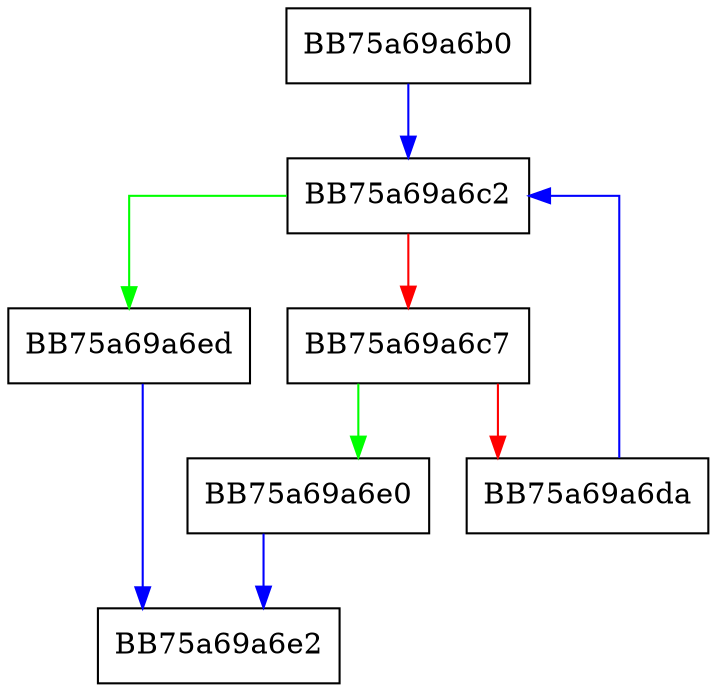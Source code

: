 digraph empty {
  node [shape="box"];
  graph [splines=ortho];
  BB75a69a6b0 -> BB75a69a6c2 [color="blue"];
  BB75a69a6c2 -> BB75a69a6ed [color="green"];
  BB75a69a6c2 -> BB75a69a6c7 [color="red"];
  BB75a69a6c7 -> BB75a69a6e0 [color="green"];
  BB75a69a6c7 -> BB75a69a6da [color="red"];
  BB75a69a6da -> BB75a69a6c2 [color="blue"];
  BB75a69a6e0 -> BB75a69a6e2 [color="blue"];
  BB75a69a6ed -> BB75a69a6e2 [color="blue"];
}